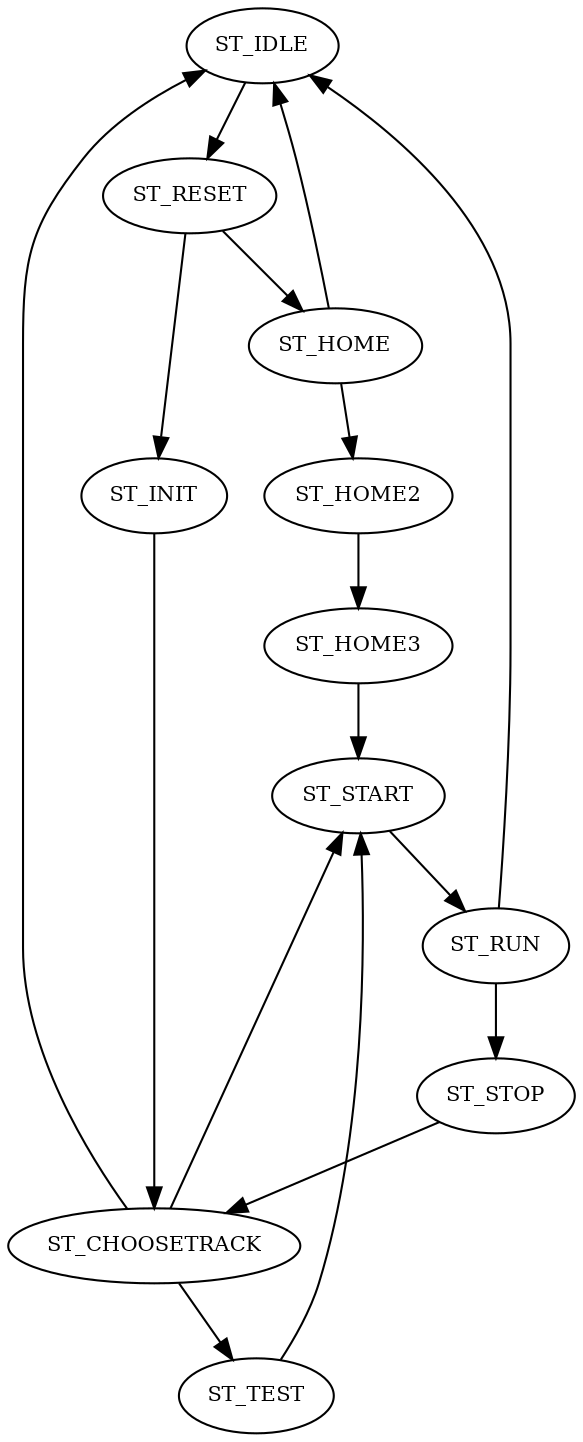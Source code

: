 digraph G {
node [fontsize=10];
ST_IDLE -> ST_RESET;
ST_RESET -> ST_HOME;
ST_RESET -> ST_INIT;
ST_HOME -> ST_HOME2;
ST_HOME -> ST_IDLE;
ST_HOME2 -> ST_HOME3;
ST_HOME3 -> ST_START;
ST_INIT -> ST_CHOOSETRACK;
ST_CHOOSETRACK -> ST_IDLE;
ST_CHOOSETRACK -> ST_START;
ST_CHOOSETRACK -> ST_TEST;
ST_TEST -> ST_START;
ST_STOP -> ST_CHOOSETRACK;
ST_START -> ST_RUN;
ST_RUN -> ST_STOP;
ST_RUN -> ST_IDLE;
}